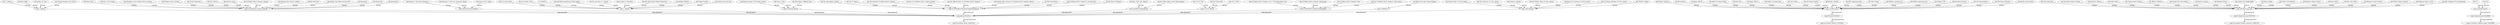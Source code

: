 digraph{
"dbr:The_Winter_Album_(N_Sync_album)"->"yago:'NSyncAlbums"[label="rdf:type"];
"dbr:Myth_Takes"->"yago:!!!Albums"[label="rdf:type"];
"dbr:Walther_Olympia"->"yago:.22LRFirearms"[label="rdf:type"];
"dbr:Alapalooza"->"yago:%22WeirdAl%22YankovicAlbums"[label="rdf:type"];
"yago:'tHofVanCommerceAlbums"->"yago:Album106591815"[label="rdfs:subClassOf"];
"dbr:Let's_Build_a_Fire"->"yago:+/-Albums"[label="rdf:type"];
"dbr:Poodle_Hat"->"yago:%22WeirdAl%22YankovicAlbums"[label="rdf:type"];
"dbr:Maria_Recamier"->"yago:'Allo'Allo!Characters"[label="rdf:type"];
"dbr:Voices_Carry"->"yago:'TilTuesdayAlbums"[label="rdf:type"];
"yago:%22WeirdAl%22YankovicCompilationAlbums"->"yago:Album106591815"[label="rdfs:subClassOf"];
"yago:'TilTuesdayAlbums"->"yago:Album106591815"[label="rdfs:subClassOf"];
"dbr:Lieutenant_Hubert_Gruber"->"yago:'Allo'Allo!Characters"[label="rdf:type"];
"dbr:Monsieur_Alfonse"->"yago:'Allo'Allo!Characters"[label="rdf:type"];
"dbr:Louden_Up_Now"->"yago:!!!Albums"[label="rdf:type"];
"yago:.hackVideoGames"->"yago:ComputerGame100458890"[label="rdfs:subClassOf"];
"dbr:Edith_Artois"->"yago:'Allo'Allo!Characters"[label="rdf:type"];
"dbr:Alpocalypse"->"yago:%22WeirdAl%22YankovicAlbums"[label="rdf:type"];
"dbr:Captain_Hans_Geering"->"yago:'Allo'Allo!Characters"[label="rdf:type"];
"yago:'Allo'Allo!Characters"->"yago:FictionalCharacter109587565"[label="rdfs:subClassOf"];
"dbr:Home_for_Christmas_('N_Sync_album)"->"yago:'NSyncAlbums"[label="rdf:type"];
"dbr:Polka_Party!"->"yago:%22WeirdAl%22YankovicAlbums"[label="rdf:type"];
"dbr:MCM_pistol"->"yago:.22LRFirearms"[label="rdf:type"];
"dbr:Officer_Crabtree"->"yago:'Allo'Allo!Characters"[label="rdf:type"];
"dbr:Colonel_Kurt_Von_Strohm"->"yago:'Allo'Allo!Characters"[label="rdf:type"];
"dbr:The_Official_Music_of_%22Weird_Al%22_Yankovic"->"yago:%22WeirdAl%22YankovicCompilationAlbums"[label="rdf:type"];
"dbr:Greatest_Hits_Volume_II_(%22Weird_Al%22_Yankovic_album)"->"yago:%22WeirdAl%22YankovicCompilationAlbums"[label="rdf:type"];
"yago:-ismistRecordingsAlbums"->"yago:Album106591815"[label="rdfs:subClassOf"];
"dbr:Pod_Vl?dou_Bi?e"->"yago:!T.O.O.H.!Albums"[label="rdf:type"];
"yago:%22WeirdAl%22YankovicAlbums"->"yago:Album106591815"[label="rdfs:subClassOf"];
"dbr:%22Weird_Al%22_Yankovic_videography"->"yago:%22WeirdAl%22YankovicVideoAlbums"[label="rdf:type"];
"dbr:Denise_Laroque"->"yago:'Allo'Allo!Characters"[label="rdf:type"];
"yago:Firearm103343853"->"yago-res:wordnet_firearm_103343853"[label="owl:equivalentClass"];
"dbr:Michelle_Dubois"->"yago:'Allo'Allo!Characters"[label="rdf:type"];
"ns7:MINUS"->"yago:+/-Albums"[label="rdf:type"];
"yago:!!!Albums"->"yago:Album106591815"[label="rdfs:subClassOf"];
"dbr:Ruger_MK_III"->"yago:.22LRFirearms"[label="rdf:type"];
"dbr:%22Weird_Al%22_Yankovic_Live!"->"yago:%22WeirdAl%22YankovicVideoAlbums"[label="rdf:type"];
"dbr:Stuntman_('t_Hof_van_Commerce_album)"->"yago:'tHofVanCommerceAlbums"[label="rdf:type"];
"dbr:Dare_to_Be_Stupid"->"yago:%22WeirdAl%22YankovicAlbums"[label="rdf:type"];
"yago:%22WeirdAl%22YankovicVideoAlbums"->"yago:Album106591815"[label="rdfs:subClassOf"];
"dbr:Selections_from_Straight_Outta_Lynwood"->"yago:%22WeirdAl%22YankovicAlbums"[label="rdf:type"];
"dbr:General_Von_Klinkerhoffen"->"yago:'Allo'Allo!Characters"[label="rdf:type"];
"dbr:Strange_Weather,_Isn't_It%3F"->"yago:!!!Albums"[label="rdf:type"];
"dbr:Ezoa_en_niet_anders"->"yago:'tHofVanCommerceAlbums"[label="rdf:type"];
"dbr:??d_a_Trest"->"yago:!T.O.O.H.!Albums"[label="rdf:type"];
"ns6:G.U."->"yago:.hackVideoGames"[label="rdf:type"];
"dbr:Mimi_Labonq"->"yago:'Allo'Allo!Characters"[label="rdf:type"];
"dbr:No_Strings_Attached_('N_Sync_album)"->"yago:'NSyncAlbums"[label="rdf:type"];
"dbr:Herman_('t_Hof_Van_Commerce)"->"yago:'tHofVanCommerceAlbums"[label="rdf:type"];
"dbr:Straight_Outta_Lynwood"->"yago:%22WeirdAl%22YankovicAlbums"[label="rdf:type"];
"dbr:Self-Titled_Long-Playing_Debut_Album"->"yago:+/-Albums"[label="rdf:type"];
"dbr:The_Food_Album"->"yago:%22WeirdAl%22YankovicCompilationAlbums"[label="rdf:type"];
"dbr:*NSYNC_(album)"->"yago:'NSyncAlbums"[label="rdf:type"];
"ns6:Link"->"yago:.hackVideoGames"[label="rdf:type"];
"dbr:You_Are_Here_(+/-_album)"->"yago:+/-Albums"[label="rdf:type"];
"yago:'NSyncAlbums"->"yago:Album106591815"[label="rdfs:subClassOf"];
"dbr:Off_the_Deep_End"->"yago:%22WeirdAl%22YankovicAlbums"[label="rdf:type"];
"dbr:Smith_&_Wesson_M&P"->"yago:.22LRFirearms"[label="rdf:type"];
"dbr:Even_Worse"->"yago:%22WeirdAl%22YankovicAlbums"[label="rdf:type"];
"yago:ComputerGame100458890"->"yago-res:wordnet_computer_game_100458890"[label="owl:equivalentClass"];
"dbr:The_%22Weird_Al%22_Yankovic_Video_Library"->"yago:%22WeirdAl%22YankovicVideoAlbums"[label="rdf:type"];
"dbr:As_Seen_on_Television"->"yago:+/-Albums"[label="rdf:type"];
"dbr:Bren_Ten"->"yago:.22LRFirearms"[label="rdf:type"];
"yago:.22LRFirearms"->"yago:Firearm103343853"[label="rdfs:subClassOf"];
"dbr:Yvette_Carte-Blanche"->"yago:'Allo'Allo!Characters"[label="rdf:type"];
"dbr:Greatest_Hits_('N_Sync_album)"->"yago:'NSyncAlbums"[label="rdf:type"];
"dbr:When_Your_Heart_Stops_Beating"->"yago:+44Albums"[label="rdf:type"];
"dbr:!!!_(album)"->"yago:!!!Albums"[label="rdf:type"];
"dbr:Ruger_MK_II"->"yago:.22LRFirearms"[label="rdf:type"];
"dbr:Model_T_machine_gun"->"yago:.22LRFirearms"[label="rdf:type"];
"dbr:Monsieur_Roger_LeClerc"->"yago:'Allo'Allo!Characters"[label="rdf:type"];
"dbr:%22Weird_Al%22_Yankovic's_Greatest_Hits"->"yago:%22WeirdAl%22YankovicCompilationAlbums"[label="rdf:type"];
"dbr:Internet_Leaks"->"yago:%22WeirdAl%22YankovicAlbums"[label="rdf:type"];
"dbr:Colt_Cobra"->"yago:.22LRFirearms"[label="rdf:type"];
"dbr:Colt_Police_Positive"->"yago:.22LRFirearms"[label="rdf:type"];
"dbr:The_Collection_('N_Sync_album)"->"yago:'NSyncAlbums"[label="rdf:type"];
"dbr:Self_Titled_Debut_Digital_Video_Disc"->"yago:+/-Albums"[label="rdf:type"];
"dbr:Holding_Patterns"->"yago:+/-Albums"[label="rdf:type"];
"dbr:Beretta_Cheetah"->"yago:.22LRFirearms"[label="rdf:type"];
"dbr:Everything's_Different_Now"->"yago:'TilTuesdayAlbums"[label="rdf:type"];
"dbr:The_White_Album_(Lewis_Black_album)"->"yago:-ismistRecordingsAlbums"[label="rdf:type"];
"dbr:The_Best_of_Yankovic"->"yago:%22WeirdAl%22YankovicCompilationAlbums"[label="rdf:type"];
"dbr:%22Weird_Al%22_Yankovic_(album)"->"yago:%22WeirdAl%22YankovicAlbums"[label="rdf:type"];
"dbr:Running_with_Scissors_(album)"->"yago:%22WeirdAl%22YankovicAlbums"[label="rdf:type"];
"dbr:Mate._Feed._Kill._Repeat."->"yago:-ismistRecordingsAlbums"[label="rdf:type"];
"yago:+44Albums"->"yago:Album106591815"[label="rdfs:subClassOf"];
"dbr:AMT_Lightning_pistol"->"yago:.22LRFirearms"[label="rdf:type"];
"dbr:Ren?_Artois"->"yago:'Allo'Allo!Characters"[label="rdf:type"];
"dbr:Colt_Trooper"->"yago:.22LRFirearms"[label="rdf:type"];
"yago:!T.O.O.H.!Albums"->"yago:Album106591815"[label="rdfs:subClassOf"];
"dbr:Herr_Otto_Flick"->"yago:'Allo'Allo!Characters"[label="rdf:type"];
"yago:FictionalCharacter109587565"->"yago-res:wordnet_fictional_character_109587565"[label="owl:equivalentClass"];
"dbr:Celebrity_(album)"->"yago:'NSyncAlbums"[label="rdf:type"];
"dbr:Williams_machine_gun"->"yago:.22LRFirearms"[label="rdf:type"];
"dbr:EDDA_submachine_gun"->"yago:.22LRFirearms"[label="rdf:type"];
"dbr:The_Saga_Begins_(album)"->"yago:%22WeirdAl%22YankovicCompilationAlbums"[label="rdf:type"];
"dbr:Pulled_Punches"->"yago:+/-Albums"[label="rdf:type"];
"dbr:%22Weird_Al%22_Yankovic_Live!_?_The_Alpocalypse_Tour"->"yago:%22WeirdAl%22YankovicVideoAlbums"[label="rdf:type"];
"dbr:Z_Vy???_V?le"->"yago:!T.O.O.H.!Albums"[label="rdf:type"];
"dbr:Walther_GSP"->"yago:.22LRFirearms"[label="rdf:type"];
"dbr:Monsieur_Ernest_LeClerc"->"yago:'Allo'Allo!Characters"[label="rdf:type"];
"dbr:The_TV_Album"->"yago:%22WeirdAl%22YankovicCompilationAlbums"[label="rdf:type"];
"yago:Album106591815"->"yago-res:wordnet_album_106591815"[label="owl:equivalentClass"];
"dbr:Private_Helga_Geerhart"->"yago:'Allo'Allo!Characters"[label="rdf:type"];
"dbr:Thrown_into_the_Fire"->"yago:+/-Albums"[label="rdf:type"];
"dbr:Welcome_Home_('Til_Tuesday_album)"->"yago:'TilTuesdayAlbums"[label="rdf:type"];
"dbr:Bad_Hair_Day"->"yago:%22WeirdAl%22YankovicAlbums"[label="rdf:type"];
"dbr:Mossberg_Brownie"->"yago:.22LRFirearms"[label="rdf:type"];
"dbr:The_Essential_%22Weird_Al%22_Yankovic"->"yago:%22WeirdAl%22YankovicCompilationAlbums"[label="rdf:type"];
"dbr:Eat_It_(%22Weird_Al%22_Yankovic_album)"->"yago:%22WeirdAl%22YankovicCompilationAlbums"[label="rdf:type"];
"dbr:Colt_Diamondback"->"yago:.22LRFirearms"[label="rdf:type"];
"dbr:SIG_Sauer_Mosquito"->"yago:.22LRFirearms"[label="rdf:type"];
"dbr:Xs_on_Your_Eyes"->"yago:+/-Albums"[label="rdf:type"];
"dbr:Another_One_Rides_the_Bus_(EP)"->"yago:%22WeirdAl%22YankovicAlbums"[label="rdf:type"];
"dbr:Madame_Fanny_La_Fan"->"yago:'Allo'Allo!Characters"[label="rdf:type"];
"yago:+/-Albums"->"yago:Album106591815"[label="rdfs:subClassOf"];
"dbr:Herr_Engelbert_Von_Smallhausen"->"yago:'Allo'Allo!Characters"[label="rdf:type"];
"dbr:Marble_Game_Getter"->"yago:.22LRFirearms"[label="rdf:type"];
}
